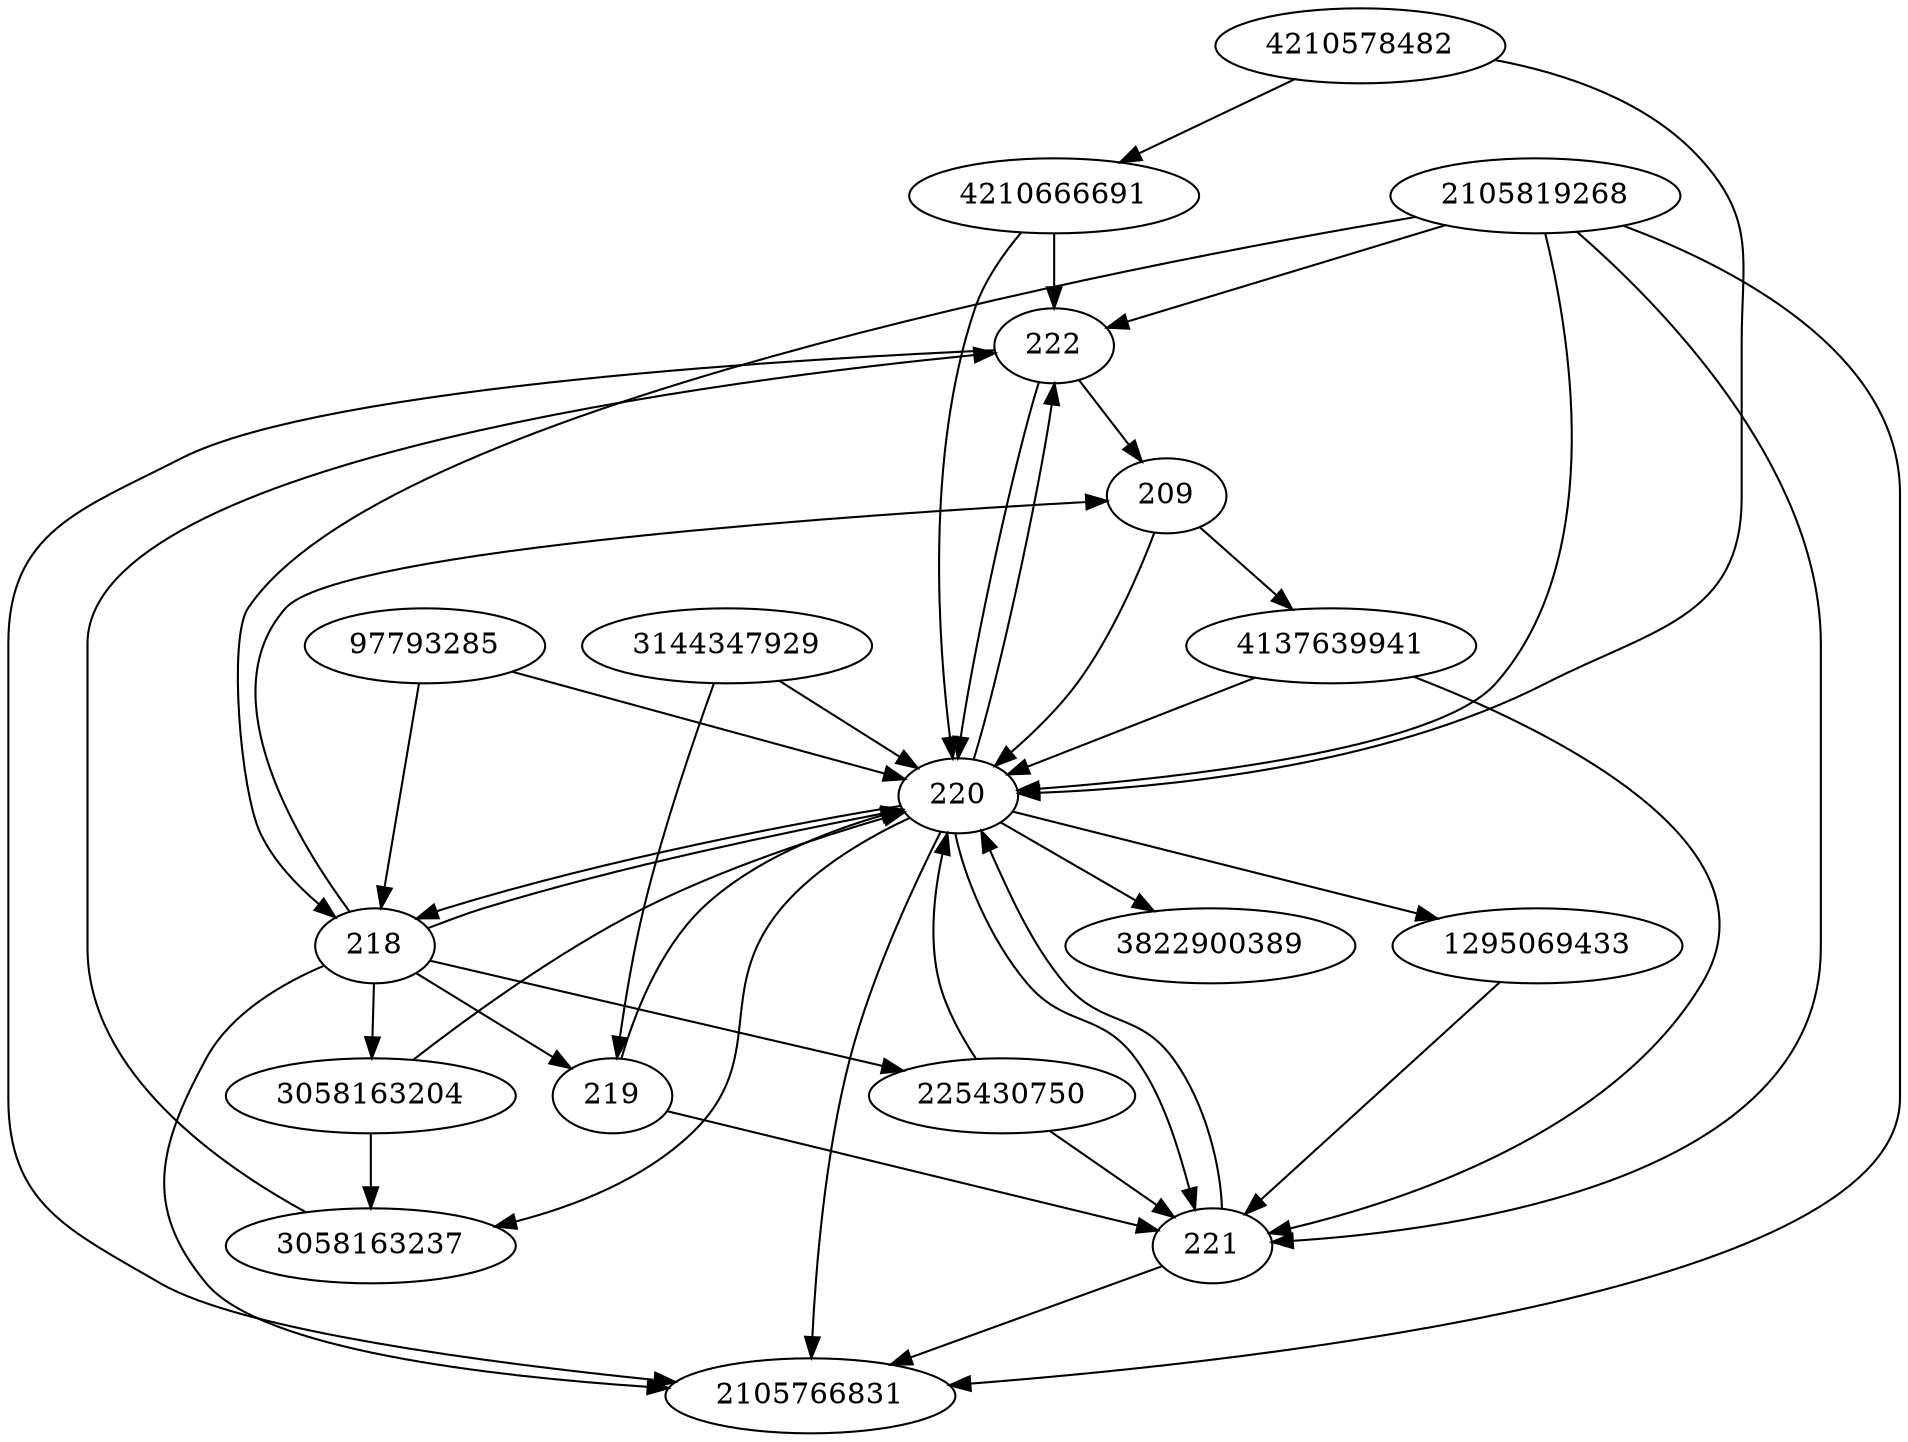 strict digraph  {
4210666691;
2105819268;
97793285;
3058163204;
4137639941;
3058163237;
3822900389;
3144347929;
2105766831;
209;
4210578482;
222;
1295069433;
218;
219;
220;
221;
225430750;
4210666691 -> 220;
4210666691 -> 222;
2105819268 -> 218;
2105819268 -> 2105766831;
2105819268 -> 220;
2105819268 -> 221;
2105819268 -> 222;
97793285 -> 220;
97793285 -> 218;
3058163204 -> 3058163237;
3058163204 -> 220;
4137639941 -> 220;
4137639941 -> 221;
3058163237 -> 222;
3144347929 -> 219;
3144347929 -> 220;
209 -> 4137639941;
209 -> 220;
4210578482 -> 220;
4210578482 -> 4210666691;
222 -> 2105766831;
222 -> 220;
222 -> 209;
1295069433 -> 221;
218 -> 220;
218 -> 3058163204;
218 -> 2105766831;
218 -> 209;
218 -> 219;
218 -> 225430750;
219 -> 220;
219 -> 221;
220 -> 218;
220 -> 3058163237;
220 -> 221;
220 -> 222;
220 -> 2105766831;
220 -> 3822900389;
220 -> 1295069433;
221 -> 2105766831;
221 -> 220;
225430750 -> 220;
225430750 -> 221;
}
